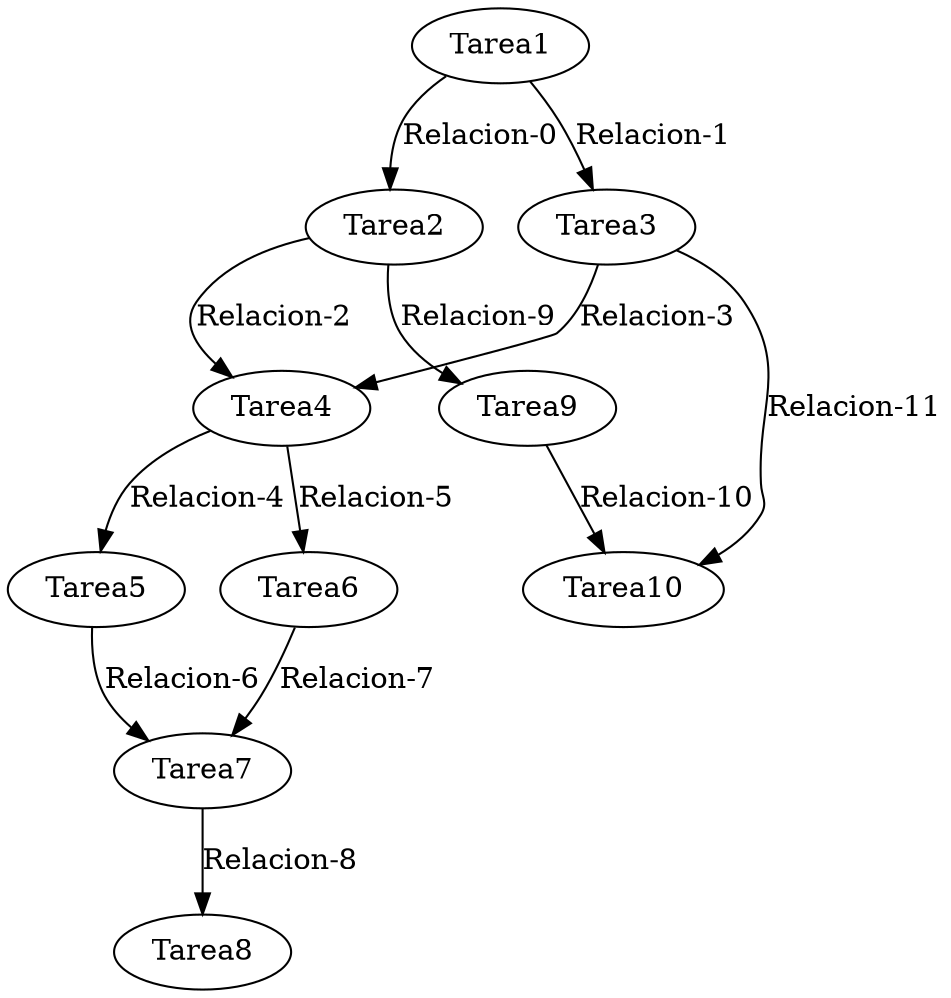 strict digraph G {
  1 [ color="black" label="Tarea1" ];
  2 [ color="black" label="Tarea2" ];
  3 [ color="black" label="Tarea3" ];
  4 [ color="black" label="Tarea4" ];
  5 [ color="black" label="Tarea5" ];
  6 [ color="black" label="Tarea6" ];
  7 [ color="black" label="Tarea7" ];
  8 [ color="black" label="Tarea8" ];
  9 [ color="black" label="Tarea9" ];
  10 [ color="black" label="Tarea10" ];
  1 -> 2 [ color="black" label="Relacion-0" ];
  1 -> 3 [ color="black" label="Relacion-1" ];
  2 -> 4 [ color="black" label="Relacion-2" ];
  3 -> 4 [ color="black" label="Relacion-3" ];
  4 -> 5 [ color="black" label="Relacion-4" ];
  4 -> 6 [ color="black" label="Relacion-5" ];
  5 -> 7 [ color="black" label="Relacion-6" ];
  6 -> 7 [ color="black" label="Relacion-7" ];
  7 -> 8 [ color="black" label="Relacion-8" ];
  2 -> 9 [ color="black" label="Relacion-9" ];
  9 -> 10 [ color="black" label="Relacion-10" ];
  3 -> 10 [ color="black" label="Relacion-11" ];
}
